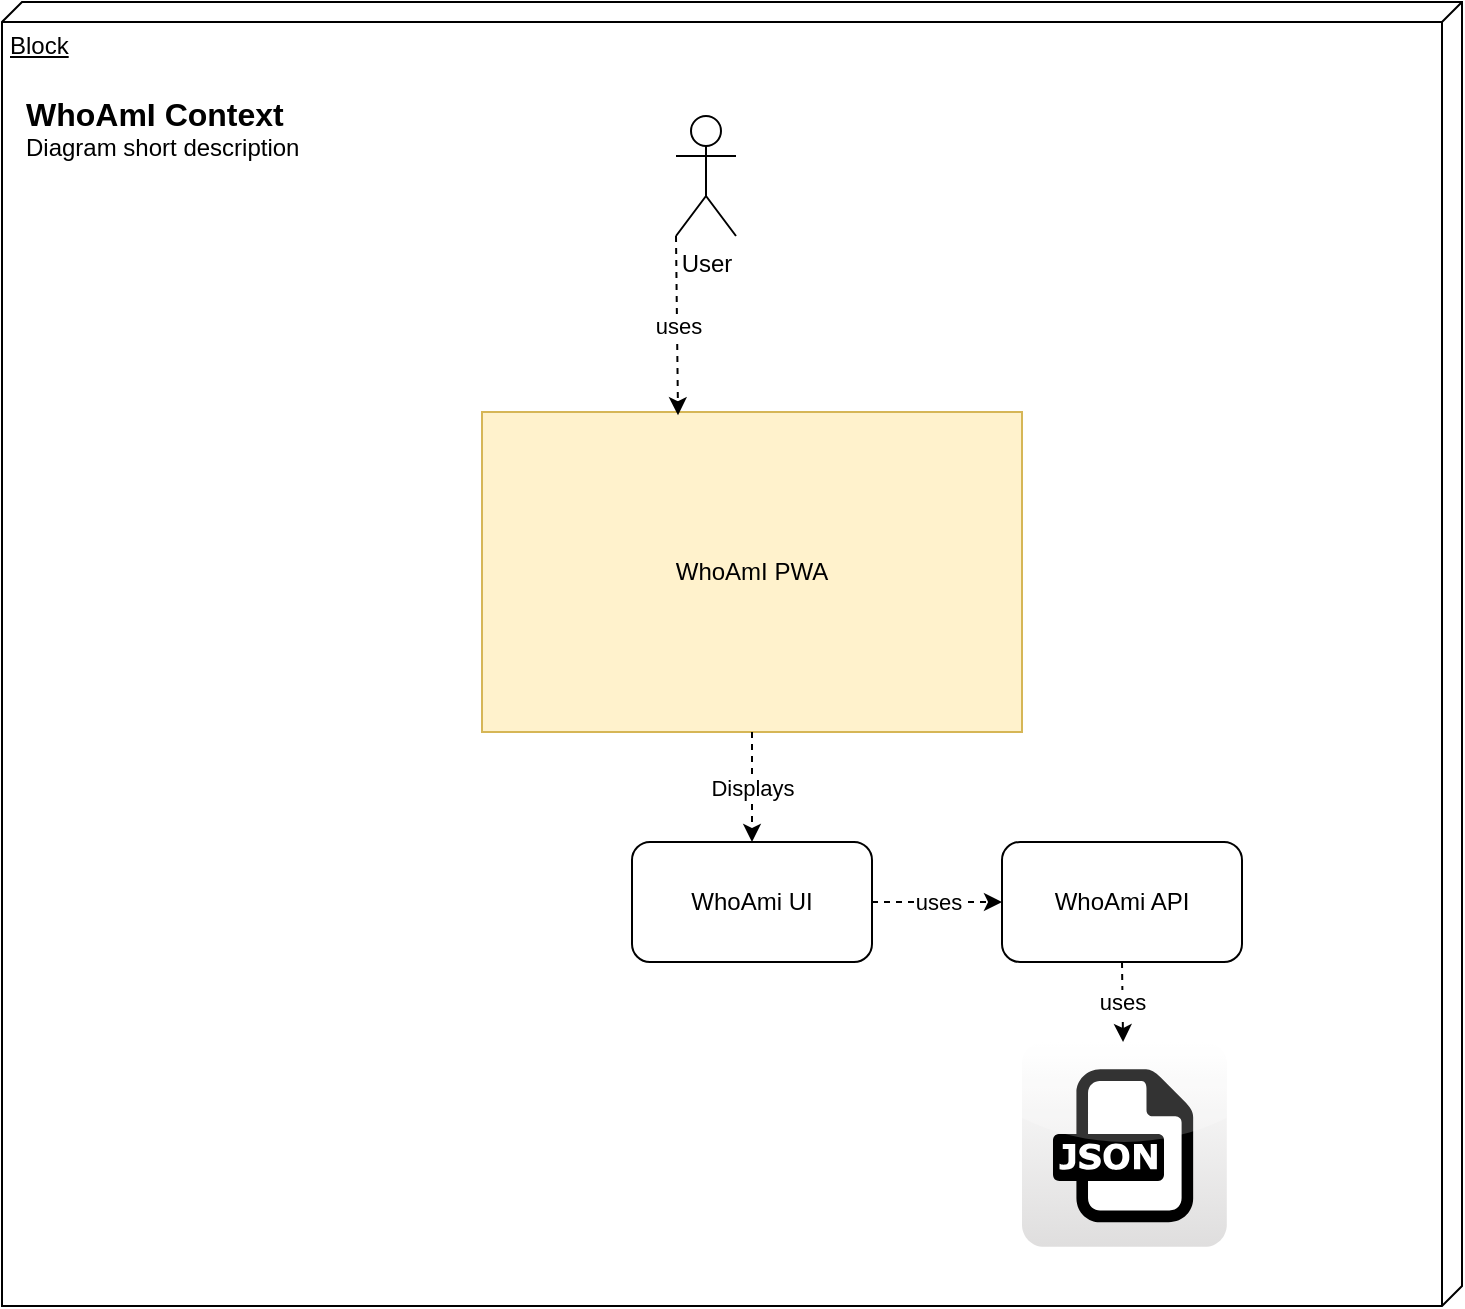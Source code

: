 <mxfile version="24.5.4" type="github">
  <diagram name="Seite-1" id="ive1oFizMXKaeTd5vLjs">
    <mxGraphModel dx="1050" dy="557" grid="1" gridSize="10" guides="1" tooltips="1" connect="1" arrows="1" fold="1" page="1" pageScale="1" pageWidth="827" pageHeight="1169" math="0" shadow="0">
      <root>
        <mxCell id="0" />
        <mxCell id="1" parent="0" />
        <mxCell id="zy_aKJO4pXew5C9AYr6H-2" value="Block" style="verticalAlign=top;align=left;spacingTop=8;spacingLeft=2;spacingRight=12;shape=cube;size=10;direction=south;fontStyle=4;html=1;whiteSpace=wrap;" vertex="1" parent="1">
          <mxGeometry x="70" y="220" width="730" height="652" as="geometry" />
        </mxCell>
        <object placeholders="1" c4Name="WhoAmI Context" c4Type="ContainerScopeBoundary" c4Description="Diagram short description" label="&lt;font style=&quot;font-size: 16px&quot;&gt;&lt;b&gt;&lt;div style=&quot;text-align: left&quot;&gt;%c4Name%&lt;/div&gt;&lt;/b&gt;&lt;/font&gt;&lt;div style=&quot;text-align: left&quot;&gt;%c4Description%&lt;/div&gt;" id="zy_aKJO4pXew5C9AYr6H-3">
          <mxCell style="text;html=1;strokeColor=none;fillColor=none;align=left;verticalAlign=top;whiteSpace=wrap;rounded=0;metaEdit=1;allowArrows=0;resizable=1;rotatable=0;connectable=0;recursiveResize=0;expand=0;pointerEvents=0;points=[[0.25,0,0],[0.5,0,0],[0.75,0,0],[1,0.25,0],[1,0.5,0],[1,0.75,0],[0.75,1,0],[0.5,1,0],[0.25,1,0],[0,0.75,0],[0,0.5,0],[0,0.25,0]];" vertex="1" parent="1">
            <mxGeometry x="80" y="260" width="260" height="40" as="geometry" />
          </mxCell>
        </object>
        <mxCell id="zy_aKJO4pXew5C9AYr6H-4" value="WhoAmI PWA" style="rounded=0;whiteSpace=wrap;html=1;fillColor=#fff2cc;strokeColor=#d6b656;" vertex="1" parent="1">
          <mxGeometry x="310" y="425" width="270" height="160" as="geometry" />
        </mxCell>
        <mxCell id="zy_aKJO4pXew5C9AYr6H-5" value="WhoAmi UI" style="rounded=1;whiteSpace=wrap;html=1;" vertex="1" parent="1">
          <mxGeometry x="385" y="640" width="120" height="60" as="geometry" />
        </mxCell>
        <mxCell id="zy_aKJO4pXew5C9AYr6H-6" value="User" style="shape=umlActor;verticalLabelPosition=bottom;verticalAlign=top;html=1;outlineConnect=0;" vertex="1" parent="1">
          <mxGeometry x="407" y="277" width="30" height="60" as="geometry" />
        </mxCell>
        <mxCell id="zy_aKJO4pXew5C9AYr6H-8" value="uses" style="endArrow=classic;html=1;rounded=0;dashed=1;exitX=0;exitY=1;exitDx=0;exitDy=0;exitPerimeter=0;entryX=0.363;entryY=0.01;entryDx=0;entryDy=0;entryPerimeter=0;" edge="1" parent="1" source="zy_aKJO4pXew5C9AYr6H-6" target="zy_aKJO4pXew5C9AYr6H-4">
          <mxGeometry width="50" height="50" relative="1" as="geometry">
            <mxPoint x="210" y="360" as="sourcePoint" />
            <mxPoint x="260" y="310" as="targetPoint" />
          </mxGeometry>
        </mxCell>
        <mxCell id="zy_aKJO4pXew5C9AYr6H-9" value="Displays" style="endArrow=classic;html=1;rounded=0;dashed=1;exitX=0.5;exitY=1;exitDx=0;exitDy=0;entryX=0.5;entryY=0;entryDx=0;entryDy=0;" edge="1" parent="1" source="zy_aKJO4pXew5C9AYr6H-4" target="zy_aKJO4pXew5C9AYr6H-5">
          <mxGeometry width="50" height="50" relative="1" as="geometry">
            <mxPoint x="416" y="310" as="sourcePoint" />
            <mxPoint x="418" y="437" as="targetPoint" />
          </mxGeometry>
        </mxCell>
        <mxCell id="zy_aKJO4pXew5C9AYr6H-10" value="WhoAmi API" style="rounded=1;whiteSpace=wrap;html=1;" vertex="1" parent="1">
          <mxGeometry x="570" y="640" width="120" height="60" as="geometry" />
        </mxCell>
        <mxCell id="zy_aKJO4pXew5C9AYr6H-11" value="uses" style="endArrow=classic;html=1;rounded=0;exitX=1;exitY=0.5;exitDx=0;exitDy=0;entryX=0;entryY=0.5;entryDx=0;entryDy=0;dashed=1;" edge="1" parent="1" source="zy_aKJO4pXew5C9AYr6H-5" target="zy_aKJO4pXew5C9AYr6H-10">
          <mxGeometry width="50" height="50" relative="1" as="geometry">
            <mxPoint x="480" y="560" as="sourcePoint" />
            <mxPoint x="530" y="510" as="targetPoint" />
          </mxGeometry>
        </mxCell>
        <mxCell id="zy_aKJO4pXew5C9AYr6H-12" value="" style="dashed=0;outlineConnect=0;html=1;align=center;labelPosition=center;verticalLabelPosition=bottom;verticalAlign=top;shape=mxgraph.webicons.json;gradientColor=#DFDEDE" vertex="1" parent="1">
          <mxGeometry x="580" y="740" width="102.4" height="102.4" as="geometry" />
        </mxCell>
        <mxCell id="zy_aKJO4pXew5C9AYr6H-13" value="uses" style="endArrow=classic;html=1;rounded=0;exitX=0.5;exitY=1;exitDx=0;exitDy=0;dashed=1;" edge="1" parent="1" source="zy_aKJO4pXew5C9AYr6H-10" target="zy_aKJO4pXew5C9AYr6H-12">
          <mxGeometry width="50" height="50" relative="1" as="geometry">
            <mxPoint x="515" y="680" as="sourcePoint" />
            <mxPoint x="580" y="680" as="targetPoint" />
          </mxGeometry>
        </mxCell>
      </root>
    </mxGraphModel>
  </diagram>
</mxfile>
